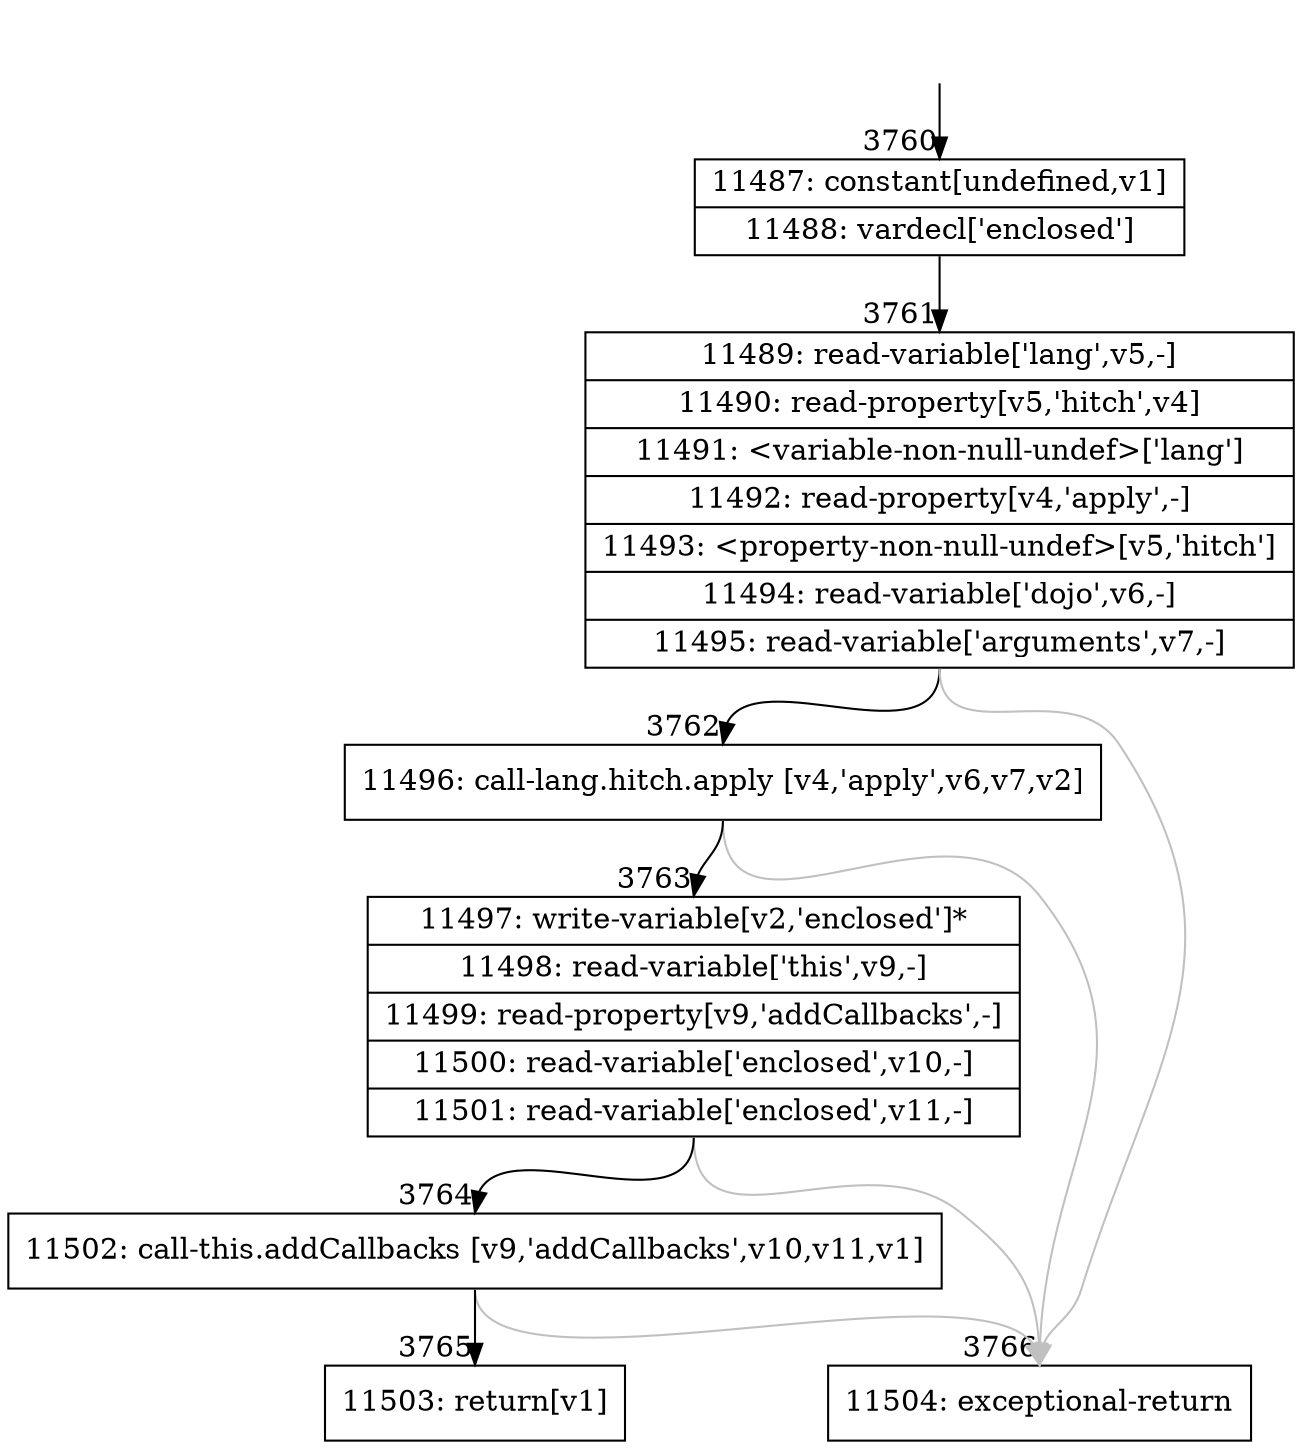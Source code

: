 digraph {
rankdir="TD"
BB_entry252[shape=none,label=""];
BB_entry252 -> BB3760 [tailport=s, headport=n, headlabel="    3760"]
BB3760 [shape=record label="{11487: constant[undefined,v1]|11488: vardecl['enclosed']}" ] 
BB3760 -> BB3761 [tailport=s, headport=n, headlabel="      3761"]
BB3761 [shape=record label="{11489: read-variable['lang',v5,-]|11490: read-property[v5,'hitch',v4]|11491: \<variable-non-null-undef\>['lang']|11492: read-property[v4,'apply',-]|11493: \<property-non-null-undef\>[v5,'hitch']|11494: read-variable['dojo',v6,-]|11495: read-variable['arguments',v7,-]}" ] 
BB3761 -> BB3762 [tailport=s, headport=n, headlabel="      3762"]
BB3761 -> BB3766 [tailport=s, headport=n, color=gray, headlabel="      3766"]
BB3762 [shape=record label="{11496: call-lang.hitch.apply [v4,'apply',v6,v7,v2]}" ] 
BB3762 -> BB3763 [tailport=s, headport=n, headlabel="      3763"]
BB3762 -> BB3766 [tailport=s, headport=n, color=gray]
BB3763 [shape=record label="{11497: write-variable[v2,'enclosed']*|11498: read-variable['this',v9,-]|11499: read-property[v9,'addCallbacks',-]|11500: read-variable['enclosed',v10,-]|11501: read-variable['enclosed',v11,-]}" ] 
BB3763 -> BB3764 [tailport=s, headport=n, headlabel="      3764"]
BB3763 -> BB3766 [tailport=s, headport=n, color=gray]
BB3764 [shape=record label="{11502: call-this.addCallbacks [v9,'addCallbacks',v10,v11,v1]}" ] 
BB3764 -> BB3765 [tailport=s, headport=n, headlabel="      3765"]
BB3764 -> BB3766 [tailport=s, headport=n, color=gray]
BB3765 [shape=record label="{11503: return[v1]}" ] 
BB3766 [shape=record label="{11504: exceptional-return}" ] 
//#$~ 4779
}
